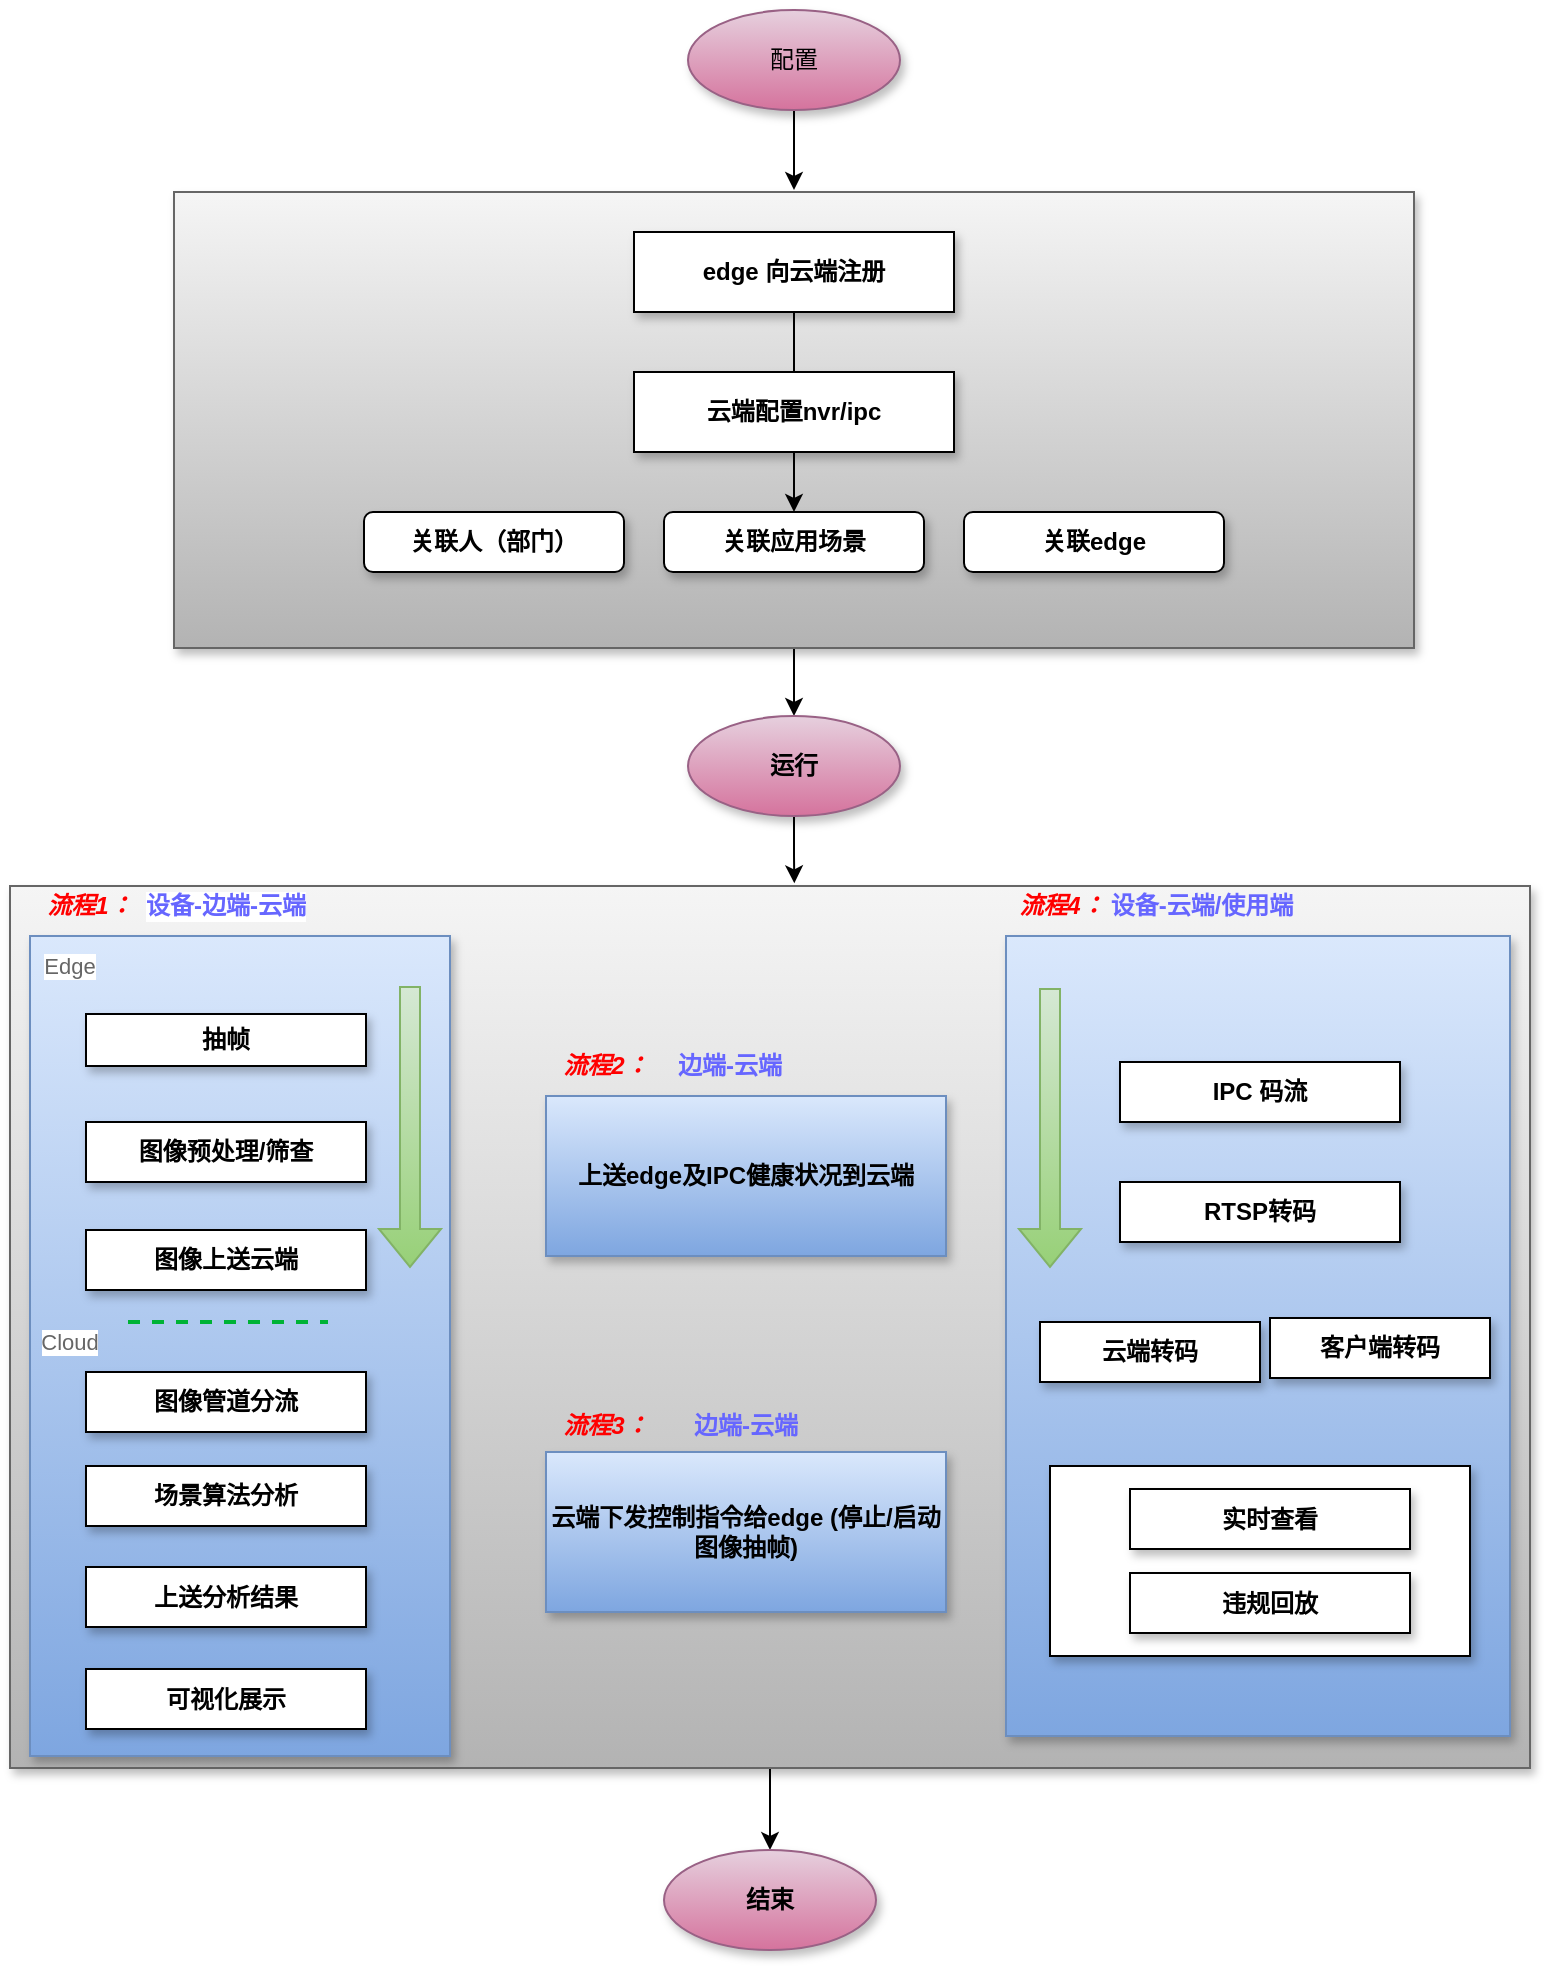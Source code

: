 <mxfile version="18.0.3" type="github">
  <diagram id="IZB6294pRTk3BL3_B75k" name="Page-1">
    <mxGraphModel dx="1038" dy="571" grid="1" gridSize="10" guides="1" tooltips="1" connect="1" arrows="1" fold="1" page="1" pageScale="1" pageWidth="827" pageHeight="1169" math="0" shadow="0">
      <root>
        <mxCell id="0" />
        <mxCell id="1" parent="0" />
        <mxCell id="mRCaWw0f3w8chl1u_VDb-66" style="edgeStyle=orthogonalEdgeStyle;rounded=0;orthogonalLoop=1;jettySize=auto;html=1;entryX=0.5;entryY=0;entryDx=0;entryDy=0;fontSize=18;fontColor=#666666;" edge="1" parent="1" source="mRCaWw0f3w8chl1u_VDb-49" target="mRCaWw0f3w8chl1u_VDb-65">
          <mxGeometry relative="1" as="geometry" />
        </mxCell>
        <mxCell id="mRCaWw0f3w8chl1u_VDb-49" value="" style="rounded=0;whiteSpace=wrap;html=1;shadow=1;fillColor=#f5f5f5;gradientColor=#b3b3b3;strokeColor=#666666;" vertex="1" parent="1">
          <mxGeometry x="10" y="478" width="760" height="441" as="geometry" />
        </mxCell>
        <mxCell id="mRCaWw0f3w8chl1u_VDb-56" style="edgeStyle=orthogonalEdgeStyle;rounded=0;orthogonalLoop=1;jettySize=auto;html=1;entryX=0.5;entryY=0;entryDx=0;entryDy=0;" edge="1" parent="1" source="mRCaWw0f3w8chl1u_VDb-45" target="mRCaWw0f3w8chl1u_VDb-43">
          <mxGeometry relative="1" as="geometry" />
        </mxCell>
        <mxCell id="mRCaWw0f3w8chl1u_VDb-45" value="" style="rounded=0;whiteSpace=wrap;html=1;shadow=1;fillColor=#f5f5f5;gradientColor=#b3b3b3;strokeColor=#666666;" vertex="1" parent="1">
          <mxGeometry x="92" y="131" width="620" height="228" as="geometry" />
        </mxCell>
        <mxCell id="mRCaWw0f3w8chl1u_VDb-38" value="" style="rounded=0;whiteSpace=wrap;html=1;shadow=1;fillColor=#dae8fc;gradientColor=#7ea6e0;strokeColor=#6c8ebf;" vertex="1" parent="1">
          <mxGeometry x="508" y="503" width="252" height="400" as="geometry" />
        </mxCell>
        <mxCell id="mRCaWw0f3w8chl1u_VDb-33" value="" style="rounded=0;whiteSpace=wrap;html=1;shadow=1;fillColor=#dae8fc;gradientColor=#7ea6e0;strokeColor=#6c8ebf;" vertex="1" parent="1">
          <mxGeometry x="20" y="503" width="210" height="410" as="geometry" />
        </mxCell>
        <mxCell id="mRCaWw0f3w8chl1u_VDb-30" value="" style="rounded=0;whiteSpace=wrap;html=1;shadow=1;" vertex="1" parent="1">
          <mxGeometry x="530" y="768" width="210" height="95" as="geometry" />
        </mxCell>
        <mxCell id="mRCaWw0f3w8chl1u_VDb-46" value="" style="edgeStyle=orthogonalEdgeStyle;rounded=0;orthogonalLoop=1;jettySize=auto;html=1;" edge="1" parent="1" source="mRCaWw0f3w8chl1u_VDb-1" target="mRCaWw0f3w8chl1u_VDb-4">
          <mxGeometry relative="1" as="geometry" />
        </mxCell>
        <mxCell id="mRCaWw0f3w8chl1u_VDb-1" value="edge 向云端注册" style="rounded=0;whiteSpace=wrap;html=1;shadow=1;fontStyle=1" vertex="1" parent="1">
          <mxGeometry x="322" y="151" width="160" height="40" as="geometry" />
        </mxCell>
        <mxCell id="mRCaWw0f3w8chl1u_VDb-2" value="云端配置nvr/ipc" style="rounded=0;whiteSpace=wrap;html=1;shadow=1;fontStyle=1" vertex="1" parent="1">
          <mxGeometry x="322" y="221" width="160" height="40" as="geometry" />
        </mxCell>
        <mxCell id="mRCaWw0f3w8chl1u_VDb-3" value="关联人（部门）" style="rounded=1;whiteSpace=wrap;html=1;shadow=1;fontStyle=1" vertex="1" parent="1">
          <mxGeometry x="187" y="291" width="130" height="30" as="geometry" />
        </mxCell>
        <mxCell id="mRCaWw0f3w8chl1u_VDb-4" value="关联应用场景" style="rounded=1;whiteSpace=wrap;html=1;shadow=1;fontStyle=1" vertex="1" parent="1">
          <mxGeometry x="337" y="291" width="130" height="30" as="geometry" />
        </mxCell>
        <mxCell id="mRCaWw0f3w8chl1u_VDb-7" value="关联edge" style="rounded=1;whiteSpace=wrap;html=1;shadow=1;fontStyle=1" vertex="1" parent="1">
          <mxGeometry x="487" y="291" width="130" height="30" as="geometry" />
        </mxCell>
        <mxCell id="mRCaWw0f3w8chl1u_VDb-9" value="抽帧" style="rounded=0;whiteSpace=wrap;html=1;shadow=1;fontStyle=1" vertex="1" parent="1">
          <mxGeometry x="48" y="542" width="140" height="26" as="geometry" />
        </mxCell>
        <mxCell id="mRCaWw0f3w8chl1u_VDb-10" value="图像预处理/筛查" style="rounded=0;whiteSpace=wrap;html=1;shadow=1;fontStyle=1" vertex="1" parent="1">
          <mxGeometry x="48" y="596" width="140" height="30" as="geometry" />
        </mxCell>
        <mxCell id="mRCaWw0f3w8chl1u_VDb-11" value="图像上送云端" style="rounded=0;whiteSpace=wrap;html=1;shadow=1;fontStyle=1" vertex="1" parent="1">
          <mxGeometry x="48" y="650" width="140" height="30" as="geometry" />
        </mxCell>
        <mxCell id="mRCaWw0f3w8chl1u_VDb-12" value="图像管道分流" style="rounded=0;whiteSpace=wrap;html=1;shadow=1;fontStyle=1" vertex="1" parent="1">
          <mxGeometry x="48" y="721" width="140" height="30" as="geometry" />
        </mxCell>
        <mxCell id="mRCaWw0f3w8chl1u_VDb-13" value="场景算法分析" style="rounded=0;whiteSpace=wrap;html=1;shadow=1;fontStyle=1" vertex="1" parent="1">
          <mxGeometry x="48" y="768" width="140" height="30" as="geometry" />
        </mxCell>
        <mxCell id="mRCaWw0f3w8chl1u_VDb-14" value="上送分析结果" style="rounded=0;whiteSpace=wrap;html=1;shadow=1;fontStyle=1" vertex="1" parent="1">
          <mxGeometry x="48" y="818.5" width="140" height="30" as="geometry" />
        </mxCell>
        <mxCell id="mRCaWw0f3w8chl1u_VDb-18" value="可视化展示" style="rounded=0;whiteSpace=wrap;html=1;shadow=1;fontStyle=1" vertex="1" parent="1">
          <mxGeometry x="48" y="869.5" width="140" height="30" as="geometry" />
        </mxCell>
        <mxCell id="mRCaWw0f3w8chl1u_VDb-20" value="IPC 码流" style="rounded=0;whiteSpace=wrap;html=1;shadow=1;fontStyle=1" vertex="1" parent="1">
          <mxGeometry x="565" y="566" width="140" height="30" as="geometry" />
        </mxCell>
        <mxCell id="mRCaWw0f3w8chl1u_VDb-21" value="RTSP转码" style="rounded=0;whiteSpace=wrap;html=1;shadow=1;fontStyle=1" vertex="1" parent="1">
          <mxGeometry x="565" y="626" width="140" height="30" as="geometry" />
        </mxCell>
        <mxCell id="mRCaWw0f3w8chl1u_VDb-23" value="客户端转码" style="rounded=0;whiteSpace=wrap;html=1;shadow=1;fontStyle=1" vertex="1" parent="1">
          <mxGeometry x="640" y="694" width="110" height="30" as="geometry" />
        </mxCell>
        <mxCell id="mRCaWw0f3w8chl1u_VDb-24" value="云端转码" style="rounded=0;whiteSpace=wrap;html=1;shadow=1;fontStyle=1" vertex="1" parent="1">
          <mxGeometry x="525" y="696" width="110" height="30" as="geometry" />
        </mxCell>
        <mxCell id="mRCaWw0f3w8chl1u_VDb-28" value="违规回放" style="rounded=0;whiteSpace=wrap;html=1;shadow=1;fontStyle=1" vertex="1" parent="1">
          <mxGeometry x="570" y="821.5" width="140" height="30" as="geometry" />
        </mxCell>
        <mxCell id="mRCaWw0f3w8chl1u_VDb-29" value="实时查看" style="rounded=0;whiteSpace=wrap;html=1;shadow=1;fontStyle=1" vertex="1" parent="1">
          <mxGeometry x="570" y="779.5" width="140" height="30" as="geometry" />
        </mxCell>
        <mxCell id="mRCaWw0f3w8chl1u_VDb-31" value="上送edge及IPC健康状况到云端" style="rounded=0;whiteSpace=wrap;html=1;shadow=1;fontStyle=1;fillColor=#dae8fc;gradientColor=#7ea6e0;strokeColor=#6c8ebf;" vertex="1" parent="1">
          <mxGeometry x="278" y="583" width="200" height="80" as="geometry" />
        </mxCell>
        <mxCell id="mRCaWw0f3w8chl1u_VDb-32" value="云端下发控制指令给edge (停止/启动图像抽帧)" style="rounded=0;whiteSpace=wrap;html=1;shadow=1;fontStyle=1;fillColor=#dae8fc;gradientColor=#7ea6e0;strokeColor=#6c8ebf;" vertex="1" parent="1">
          <mxGeometry x="278" y="761" width="200" height="80" as="geometry" />
        </mxCell>
        <mxCell id="mRCaWw0f3w8chl1u_VDb-34" value="设备-边端-云端" style="text;html=1;strokeColor=none;fillColor=none;align=center;verticalAlign=middle;whiteSpace=wrap;rounded=0;shadow=1;fontStyle=1;fontColor=#6666FF;labelBackgroundColor=default;" vertex="1" parent="1">
          <mxGeometry x="63" y="473" width="110" height="30" as="geometry" />
        </mxCell>
        <mxCell id="mRCaWw0f3w8chl1u_VDb-35" value="流程1：" style="text;html=1;strokeColor=none;fillColor=none;align=center;verticalAlign=middle;whiteSpace=wrap;rounded=0;shadow=1;fontColor=#FF0000;fontStyle=3" vertex="1" parent="1">
          <mxGeometry x="20" y="473" width="60" height="30" as="geometry" />
        </mxCell>
        <mxCell id="mRCaWw0f3w8chl1u_VDb-36" value="流程2：" style="text;html=1;strokeColor=none;fillColor=none;align=center;verticalAlign=middle;whiteSpace=wrap;rounded=0;shadow=1;fontStyle=3;fontColor=#FF0000;" vertex="1" parent="1">
          <mxGeometry x="278" y="553" width="60" height="30" as="geometry" />
        </mxCell>
        <mxCell id="mRCaWw0f3w8chl1u_VDb-37" value="流程3：" style="text;html=1;strokeColor=none;fillColor=none;align=center;verticalAlign=middle;whiteSpace=wrap;rounded=0;shadow=1;fontColor=#FF0000;fontStyle=3" vertex="1" parent="1">
          <mxGeometry x="278" y="733" width="60" height="30" as="geometry" />
        </mxCell>
        <mxCell id="mRCaWw0f3w8chl1u_VDb-39" value="边端-云端" style="text;html=1;strokeColor=none;fillColor=none;align=center;verticalAlign=middle;whiteSpace=wrap;rounded=0;shadow=1;fontColor=#6666FF;fontStyle=1" vertex="1" parent="1">
          <mxGeometry x="315" y="553" width="110" height="30" as="geometry" />
        </mxCell>
        <mxCell id="mRCaWw0f3w8chl1u_VDb-40" value="边端-云端" style="text;html=1;strokeColor=none;fillColor=none;align=center;verticalAlign=middle;whiteSpace=wrap;rounded=0;shadow=1;fontStyle=1;fontColor=#6666FF;" vertex="1" parent="1">
          <mxGeometry x="323" y="733" width="110" height="30" as="geometry" />
        </mxCell>
        <mxCell id="mRCaWw0f3w8chl1u_VDb-41" value="流程4：" style="text;html=1;strokeColor=none;fillColor=none;align=center;verticalAlign=middle;whiteSpace=wrap;rounded=0;shadow=1;fontStyle=3;fontColor=#FF0000;" vertex="1" parent="1">
          <mxGeometry x="506" y="473" width="60" height="30" as="geometry" />
        </mxCell>
        <mxCell id="mRCaWw0f3w8chl1u_VDb-42" value="设备-云端/使用端" style="text;html=1;strokeColor=none;fillColor=none;align=center;verticalAlign=middle;whiteSpace=wrap;rounded=0;shadow=1;fontStyle=1;fontColor=#6666FF;" vertex="1" parent="1">
          <mxGeometry x="551" y="473" width="110" height="30" as="geometry" />
        </mxCell>
        <mxCell id="mRCaWw0f3w8chl1u_VDb-55" style="edgeStyle=orthogonalEdgeStyle;rounded=0;orthogonalLoop=1;jettySize=auto;html=1;entryX=0.516;entryY=-0.003;entryDx=0;entryDy=0;entryPerimeter=0;" edge="1" parent="1" source="mRCaWw0f3w8chl1u_VDb-43" target="mRCaWw0f3w8chl1u_VDb-49">
          <mxGeometry relative="1" as="geometry" />
        </mxCell>
        <mxCell id="mRCaWw0f3w8chl1u_VDb-43" value="运行" style="ellipse;whiteSpace=wrap;html=1;rounded=1;shadow=1;fillColor=#e6d0de;gradientColor=#d5739d;strokeColor=#996185;fontStyle=1" vertex="1" parent="1">
          <mxGeometry x="349" y="393" width="106" height="50" as="geometry" />
        </mxCell>
        <mxCell id="mRCaWw0f3w8chl1u_VDb-61" value="" style="shape=flexArrow;endArrow=classic;html=1;rounded=0;fontSize=18;fontColor=#6666FF;fillColor=#d5e8d4;gradientColor=#97d077;strokeColor=#82b366;" edge="1" parent="1">
          <mxGeometry width="50" height="50" relative="1" as="geometry">
            <mxPoint x="210" y="528" as="sourcePoint" />
            <mxPoint x="210" y="669" as="targetPoint" />
          </mxGeometry>
        </mxCell>
        <mxCell id="mRCaWw0f3w8chl1u_VDb-62" value="" style="shape=flexArrow;endArrow=classic;html=1;rounded=0;fontSize=18;fontColor=#6666FF;fillColor=#d5e8d4;gradientColor=#97d077;strokeColor=#82b366;" edge="1" parent="1">
          <mxGeometry width="50" height="50" relative="1" as="geometry">
            <mxPoint x="530" y="529" as="sourcePoint" />
            <mxPoint x="530" y="669" as="targetPoint" />
          </mxGeometry>
        </mxCell>
        <mxCell id="mRCaWw0f3w8chl1u_VDb-64" style="edgeStyle=orthogonalEdgeStyle;rounded=0;orthogonalLoop=1;jettySize=auto;html=1;fontSize=18;fontColor=#666666;" edge="1" parent="1" source="mRCaWw0f3w8chl1u_VDb-63">
          <mxGeometry relative="1" as="geometry">
            <mxPoint x="402" y="130" as="targetPoint" />
          </mxGeometry>
        </mxCell>
        <mxCell id="mRCaWw0f3w8chl1u_VDb-63" value="配置" style="ellipse;whiteSpace=wrap;html=1;rounded=1;shadow=1;fillColor=#e6d0de;gradientColor=#d5739d;strokeColor=#996185;" vertex="1" parent="1">
          <mxGeometry x="349" y="40" width="106" height="50" as="geometry" />
        </mxCell>
        <mxCell id="mRCaWw0f3w8chl1u_VDb-65" value="结束" style="ellipse;whiteSpace=wrap;html=1;rounded=1;shadow=1;fillColor=#e6d0de;gradientColor=#d5739d;strokeColor=#996185;fontStyle=1" vertex="1" parent="1">
          <mxGeometry x="337" y="960" width="106" height="50" as="geometry" />
        </mxCell>
        <mxCell id="mRCaWw0f3w8chl1u_VDb-70" value="" style="edgeStyle=none;rounded=0;html=1;entryX=0;entryY=0.5;jettySize=auto;orthogonalLoop=1;strokeColor=#00B336;strokeWidth=2;fontColor=#000000;jumpStyle=none;endArrow=none;endFill=0;startArrow=none;dashed=1;fontSize=18;endSize=3;startSize=7;" edge="1" parent="1">
          <mxGeometry width="100" relative="1" as="geometry">
            <mxPoint x="69" y="696" as="sourcePoint" />
            <mxPoint x="169" y="696" as="targetPoint" />
          </mxGeometry>
        </mxCell>
        <mxCell id="mRCaWw0f3w8chl1u_VDb-74" value="Edge" style="text;html=1;strokeColor=none;fillColor=none;align=center;verticalAlign=middle;whiteSpace=wrap;rounded=0;shadow=1;labelBackgroundColor=default;fontSize=11;fontColor=#666666;" vertex="1" parent="1">
          <mxGeometry x="10" y="503" width="60" height="30" as="geometry" />
        </mxCell>
        <mxCell id="mRCaWw0f3w8chl1u_VDb-75" value="Cloud" style="text;html=1;strokeColor=none;fillColor=none;align=center;verticalAlign=middle;whiteSpace=wrap;rounded=0;shadow=1;labelBackgroundColor=default;fontSize=11;fontColor=#666666;" vertex="1" parent="1">
          <mxGeometry x="10" y="691" width="60" height="30" as="geometry" />
        </mxCell>
      </root>
    </mxGraphModel>
  </diagram>
</mxfile>
